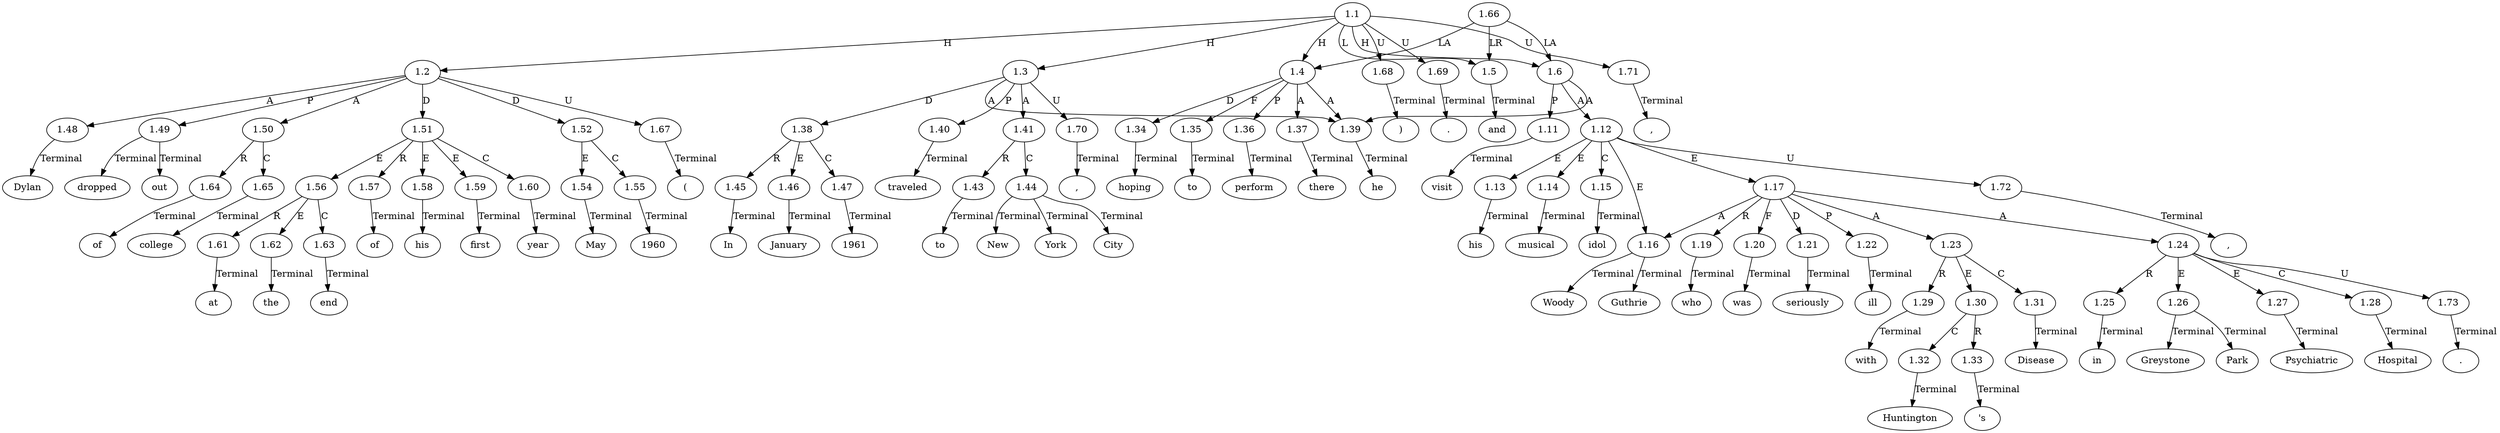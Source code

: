 // Graph
digraph {
	0.1 [label=Dylan ordering=out]
	0.10 [label=his ordering=out]
	0.11 [label=first ordering=out]
	0.12 [label=year ordering=out]
	0.13 [label="(" ordering=out]
	0.14 [label=May ordering=out]
	0.15 [label=1960 ordering=out]
	0.16 [label=")" ordering=out]
	0.17 [label="." ordering=out]
	0.18 [label=In ordering=out]
	0.19 [label=January ordering=out]
	0.2 [label=dropped ordering=out]
	0.20 [label=1961 ordering=out]
	0.21 [label="," ordering=out]
	0.22 [label=he ordering=out]
	0.23 [label=traveled ordering=out]
	0.24 [label=to ordering=out]
	0.25 [label=New ordering=out]
	0.26 [label=York ordering=out]
	0.27 [label=City ordering=out]
	0.28 [label="," ordering=out]
	0.29 [label=hoping ordering=out]
	0.3 [label=out ordering=out]
	0.30 [label=to ordering=out]
	0.31 [label=perform ordering=out]
	0.32 [label=there ordering=out]
	0.33 [label=and ordering=out]
	0.34 [label=visit ordering=out]
	0.35 [label=his ordering=out]
	0.36 [label=musical ordering=out]
	0.37 [label=idol ordering=out]
	0.38 [label=Woody ordering=out]
	0.39 [label=Guthrie ordering=out]
	0.4 [label=of ordering=out]
	0.40 [label="," ordering=out]
	0.41 [label=who ordering=out]
	0.42 [label=was ordering=out]
	0.43 [label=seriously ordering=out]
	0.44 [label=ill ordering=out]
	0.45 [label=with ordering=out]
	0.46 [label=Huntington ordering=out]
	0.47 [label="'s" ordering=out]
	0.48 [label=Disease ordering=out]
	0.49 [label=in ordering=out]
	0.5 [label=college ordering=out]
	0.50 [label=Greystone ordering=out]
	0.51 [label=Park ordering=out]
	0.52 [label=Psychiatric ordering=out]
	0.53 [label=Hospital ordering=out]
	0.54 [label="." ordering=out]
	0.6 [label=at ordering=out]
	0.7 [label=the ordering=out]
	0.8 [label=end ordering=out]
	0.9 [label=of ordering=out]
	1.1 [label=1.1 ordering=out]
	1.2 [label=1.2 ordering=out]
	1.3 [label=1.3 ordering=out]
	1.4 [label=1.4 ordering=out]
	1.5 [label=1.5 ordering=out]
	1.6 [label=1.6 ordering=out]
	1.11 [label=1.11 ordering=out]
	1.12 [label=1.12 ordering=out]
	1.13 [label=1.13 ordering=out]
	1.14 [label=1.14 ordering=out]
	1.15 [label=1.15 ordering=out]
	1.16 [label=1.16 ordering=out]
	1.17 [label=1.17 ordering=out]
	1.19 [label=1.19 ordering=out]
	1.20 [label=1.20 ordering=out]
	1.21 [label=1.21 ordering=out]
	1.22 [label=1.22 ordering=out]
	1.23 [label=1.23 ordering=out]
	1.24 [label=1.24 ordering=out]
	1.25 [label=1.25 ordering=out]
	1.26 [label=1.26 ordering=out]
	1.27 [label=1.27 ordering=out]
	1.28 [label=1.28 ordering=out]
	1.29 [label=1.29 ordering=out]
	1.30 [label=1.30 ordering=out]
	1.31 [label=1.31 ordering=out]
	1.32 [label=1.32 ordering=out]
	1.33 [label=1.33 ordering=out]
	1.34 [label=1.34 ordering=out]
	1.35 [label=1.35 ordering=out]
	1.36 [label=1.36 ordering=out]
	1.37 [label=1.37 ordering=out]
	1.38 [label=1.38 ordering=out]
	1.39 [label=1.39 ordering=out]
	1.40 [label=1.40 ordering=out]
	1.41 [label=1.41 ordering=out]
	1.43 [label=1.43 ordering=out]
	1.44 [label=1.44 ordering=out]
	1.45 [label=1.45 ordering=out]
	1.46 [label=1.46 ordering=out]
	1.47 [label=1.47 ordering=out]
	1.48 [label=1.48 ordering=out]
	1.49 [label=1.49 ordering=out]
	1.50 [label=1.50 ordering=out]
	1.51 [label=1.51 ordering=out]
	1.52 [label=1.52 ordering=out]
	1.54 [label=1.54 ordering=out]
	1.55 [label=1.55 ordering=out]
	1.56 [label=1.56 ordering=out]
	1.57 [label=1.57 ordering=out]
	1.58 [label=1.58 ordering=out]
	1.59 [label=1.59 ordering=out]
	1.60 [label=1.60 ordering=out]
	1.61 [label=1.61 ordering=out]
	1.62 [label=1.62 ordering=out]
	1.63 [label=1.63 ordering=out]
	1.64 [label=1.64 ordering=out]
	1.65 [label=1.65 ordering=out]
	1.66 [label=1.66 ordering=out]
	1.67 [label=1.67 ordering=out]
	1.68 [label=1.68 ordering=out]
	1.69 [label=1.69 ordering=out]
	1.70 [label=1.70 ordering=out]
	1.71 [label=1.71 ordering=out]
	1.72 [label=1.72 ordering=out]
	1.73 [label=1.73 ordering=out]
	1.1 -> 1.2 [label=H ordering=out]
	1.1 -> 1.3 [label=H ordering=out]
	1.1 -> 1.4 [label=H ordering=out]
	1.1 -> 1.5 [label=L ordering=out]
	1.1 -> 1.6 [label=H ordering=out]
	1.1 -> 1.68 [label=U ordering=out]
	1.1 -> 1.69 [label=U ordering=out]
	1.1 -> 1.71 [label=U ordering=out]
	1.2 -> 1.48 [label=A ordering=out]
	1.2 -> 1.49 [label=P ordering=out]
	1.2 -> 1.50 [label=A ordering=out]
	1.2 -> 1.51 [label=D ordering=out]
	1.2 -> 1.52 [label=D ordering=out]
	1.2 -> 1.67 [label=U ordering=out]
	1.3 -> 1.38 [label=D ordering=out]
	1.3 -> 1.39 [label=A ordering=out]
	1.3 -> 1.40 [label=P ordering=out]
	1.3 -> 1.41 [label=A ordering=out]
	1.3 -> 1.70 [label=U ordering=out]
	1.4 -> 1.34 [label=D ordering=out]
	1.4 -> 1.35 [label=F ordering=out]
	1.4 -> 1.36 [label=P ordering=out]
	1.4 -> 1.37 [label=A ordering=out]
	1.4 -> 1.39 [label=A ordering=out]
	1.5 -> 0.33 [label=Terminal ordering=out]
	1.6 -> 1.11 [label=P ordering=out]
	1.6 -> 1.12 [label=A ordering=out]
	1.6 -> 1.39 [label=A ordering=out]
	1.11 -> 0.34 [label=Terminal ordering=out]
	1.12 -> 1.13 [label=E ordering=out]
	1.12 -> 1.14 [label=E ordering=out]
	1.12 -> 1.15 [label=C ordering=out]
	1.12 -> 1.16 [label=E ordering=out]
	1.12 -> 1.17 [label=E ordering=out]
	1.12 -> 1.72 [label=U ordering=out]
	1.13 -> 0.35 [label=Terminal ordering=out]
	1.14 -> 0.36 [label=Terminal ordering=out]
	1.15 -> 0.37 [label=Terminal ordering=out]
	1.16 -> 0.38 [label=Terminal ordering=out]
	1.16 -> 0.39 [label=Terminal ordering=out]
	1.17 -> 1.16 [label=A ordering=out]
	1.17 -> 1.19 [label=R ordering=out]
	1.17 -> 1.20 [label=F ordering=out]
	1.17 -> 1.21 [label=D ordering=out]
	1.17 -> 1.22 [label=P ordering=out]
	1.17 -> 1.23 [label=A ordering=out]
	1.17 -> 1.24 [label=A ordering=out]
	1.19 -> 0.41 [label=Terminal ordering=out]
	1.20 -> 0.42 [label=Terminal ordering=out]
	1.21 -> 0.43 [label=Terminal ordering=out]
	1.22 -> 0.44 [label=Terminal ordering=out]
	1.23 -> 1.29 [label=R ordering=out]
	1.23 -> 1.30 [label=E ordering=out]
	1.23 -> 1.31 [label=C ordering=out]
	1.24 -> 1.25 [label=R ordering=out]
	1.24 -> 1.26 [label=E ordering=out]
	1.24 -> 1.27 [label=E ordering=out]
	1.24 -> 1.28 [label=C ordering=out]
	1.24 -> 1.73 [label=U ordering=out]
	1.25 -> 0.49 [label=Terminal ordering=out]
	1.26 -> 0.50 [label=Terminal ordering=out]
	1.26 -> 0.51 [label=Terminal ordering=out]
	1.27 -> 0.52 [label=Terminal ordering=out]
	1.28 -> 0.53 [label=Terminal ordering=out]
	1.29 -> 0.45 [label=Terminal ordering=out]
	1.30 -> 1.32 [label=C ordering=out]
	1.30 -> 1.33 [label=R ordering=out]
	1.31 -> 0.48 [label=Terminal ordering=out]
	1.32 -> 0.46 [label=Terminal ordering=out]
	1.33 -> 0.47 [label=Terminal ordering=out]
	1.34 -> 0.29 [label=Terminal ordering=out]
	1.35 -> 0.30 [label=Terminal ordering=out]
	1.36 -> 0.31 [label=Terminal ordering=out]
	1.37 -> 0.32 [label=Terminal ordering=out]
	1.38 -> 1.45 [label=R ordering=out]
	1.38 -> 1.46 [label=E ordering=out]
	1.38 -> 1.47 [label=C ordering=out]
	1.39 -> 0.22 [label=Terminal ordering=out]
	1.40 -> 0.23 [label=Terminal ordering=out]
	1.41 -> 1.43 [label=R ordering=out]
	1.41 -> 1.44 [label=C ordering=out]
	1.43 -> 0.24 [label=Terminal ordering=out]
	1.44 -> 0.25 [label=Terminal ordering=out]
	1.44 -> 0.26 [label=Terminal ordering=out]
	1.44 -> 0.27 [label=Terminal ordering=out]
	1.45 -> 0.18 [label=Terminal ordering=out]
	1.46 -> 0.19 [label=Terminal ordering=out]
	1.47 -> 0.20 [label=Terminal ordering=out]
	1.48 -> 0.1 [label=Terminal ordering=out]
	1.49 -> 0.2 [label=Terminal ordering=out]
	1.49 -> 0.3 [label=Terminal ordering=out]
	1.50 -> 1.64 [label=R ordering=out]
	1.50 -> 1.65 [label=C ordering=out]
	1.51 -> 1.56 [label=E ordering=out]
	1.51 -> 1.57 [label=R ordering=out]
	1.51 -> 1.58 [label=E ordering=out]
	1.51 -> 1.59 [label=E ordering=out]
	1.51 -> 1.60 [label=C ordering=out]
	1.52 -> 1.54 [label=E ordering=out]
	1.52 -> 1.55 [label=C ordering=out]
	1.54 -> 0.14 [label=Terminal ordering=out]
	1.55 -> 0.15 [label=Terminal ordering=out]
	1.56 -> 1.61 [label=R ordering=out]
	1.56 -> 1.62 [label=E ordering=out]
	1.56 -> 1.63 [label=C ordering=out]
	1.57 -> 0.9 [label=Terminal ordering=out]
	1.58 -> 0.10 [label=Terminal ordering=out]
	1.59 -> 0.11 [label=Terminal ordering=out]
	1.60 -> 0.12 [label=Terminal ordering=out]
	1.61 -> 0.6 [label=Terminal ordering=out]
	1.62 -> 0.7 [label=Terminal ordering=out]
	1.63 -> 0.8 [label=Terminal ordering=out]
	1.64 -> 0.4 [label=Terminal ordering=out]
	1.65 -> 0.5 [label=Terminal ordering=out]
	1.66 -> 1.4 [label=LA ordering=out]
	1.66 -> 1.5 [label=LR ordering=out]
	1.66 -> 1.6 [label=LA ordering=out]
	1.67 -> 0.13 [label=Terminal ordering=out]
	1.68 -> 0.16 [label=Terminal ordering=out]
	1.69 -> 0.17 [label=Terminal ordering=out]
	1.70 -> 0.21 [label=Terminal ordering=out]
	1.71 -> 0.28 [label=Terminal ordering=out]
	1.72 -> 0.40 [label=Terminal ordering=out]
	1.73 -> 0.54 [label=Terminal ordering=out]
}
